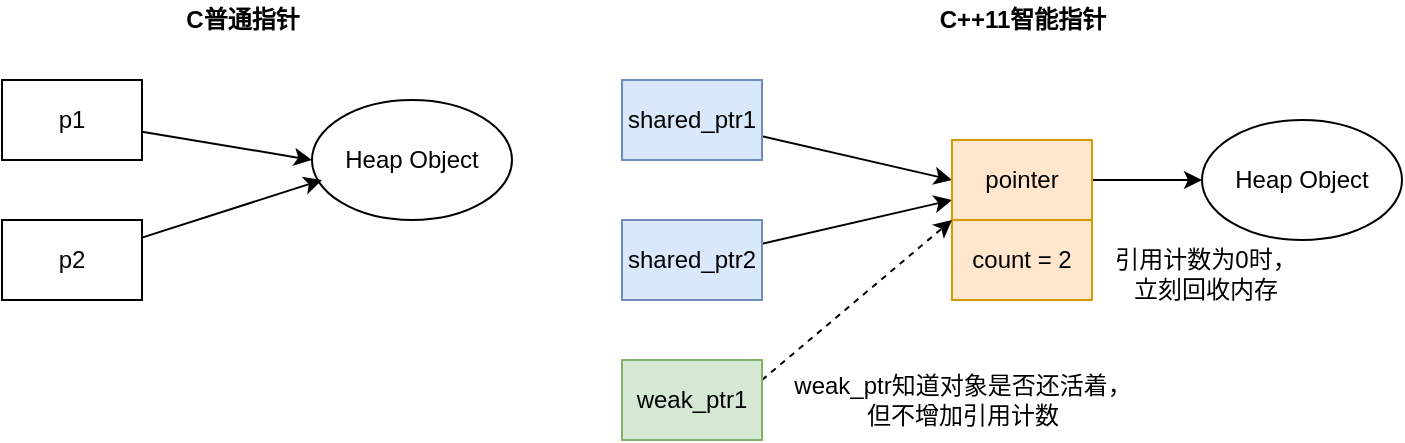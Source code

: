 <mxfile version="13.10.0" type="github">
  <diagram id="40izqB6BGIC4OMMsTiOs" name="第 1 页">
    <mxGraphModel dx="1422" dy="794" grid="1" gridSize="10" guides="1" tooltips="1" connect="1" arrows="1" fold="1" page="1" pageScale="1" pageWidth="827" pageHeight="1169" math="0" shadow="0">
      <root>
        <mxCell id="0" />
        <mxCell id="1" parent="0" />
        <mxCell id="W-OvwhTWphahuRwdmmZw-1" value="&lt;b&gt;C++11智能指针&lt;/b&gt;" style="text;html=1;align=center;verticalAlign=middle;resizable=0;points=[];autosize=1;" vertex="1" parent="1">
          <mxGeometry x="550" y="40" width="100" height="20" as="geometry" />
        </mxCell>
        <mxCell id="W-OvwhTWphahuRwdmmZw-2" value="&lt;b&gt;C普通指针&lt;/b&gt;" style="text;html=1;align=center;verticalAlign=middle;resizable=0;points=[];autosize=1;" vertex="1" parent="1">
          <mxGeometry x="175" y="40" width="70" height="20" as="geometry" />
        </mxCell>
        <mxCell id="W-OvwhTWphahuRwdmmZw-3" value="Heap Object" style="ellipse;whiteSpace=wrap;html=1;" vertex="1" parent="1">
          <mxGeometry x="245" y="90" width="100" height="60" as="geometry" />
        </mxCell>
        <mxCell id="W-OvwhTWphahuRwdmmZw-6" style="rounded=0;orthogonalLoop=1;jettySize=auto;html=1;entryX=0;entryY=0.5;entryDx=0;entryDy=0;" edge="1" parent="1" source="W-OvwhTWphahuRwdmmZw-4" target="W-OvwhTWphahuRwdmmZw-3">
          <mxGeometry relative="1" as="geometry" />
        </mxCell>
        <mxCell id="W-OvwhTWphahuRwdmmZw-4" value="p1" style="rounded=0;whiteSpace=wrap;html=1;" vertex="1" parent="1">
          <mxGeometry x="90" y="80" width="70" height="40" as="geometry" />
        </mxCell>
        <mxCell id="W-OvwhTWphahuRwdmmZw-7" style="edgeStyle=none;rounded=0;orthogonalLoop=1;jettySize=auto;html=1;" edge="1" parent="1" source="W-OvwhTWphahuRwdmmZw-5">
          <mxGeometry relative="1" as="geometry">
            <mxPoint x="250" y="130" as="targetPoint" />
          </mxGeometry>
        </mxCell>
        <mxCell id="W-OvwhTWphahuRwdmmZw-5" value="p2" style="rounded=0;whiteSpace=wrap;html=1;" vertex="1" parent="1">
          <mxGeometry x="90" y="150" width="70" height="40" as="geometry" />
        </mxCell>
        <mxCell id="W-OvwhTWphahuRwdmmZw-8" value="Heap Object" style="ellipse;whiteSpace=wrap;html=1;" vertex="1" parent="1">
          <mxGeometry x="690" y="100" width="100" height="60" as="geometry" />
        </mxCell>
        <mxCell id="W-OvwhTWphahuRwdmmZw-9" style="rounded=0;orthogonalLoop=1;jettySize=auto;html=1;entryX=0;entryY=0.5;entryDx=0;entryDy=0;" edge="1" source="W-OvwhTWphahuRwdmmZw-10" target="W-OvwhTWphahuRwdmmZw-14" parent="1">
          <mxGeometry relative="1" as="geometry">
            <mxPoint x="560" y="120" as="targetPoint" />
          </mxGeometry>
        </mxCell>
        <mxCell id="W-OvwhTWphahuRwdmmZw-10" value="shared_ptr1" style="rounded=0;whiteSpace=wrap;html=1;fillColor=#dae8fc;strokeColor=#6c8ebf;" vertex="1" parent="1">
          <mxGeometry x="400" y="80" width="70" height="40" as="geometry" />
        </mxCell>
        <mxCell id="W-OvwhTWphahuRwdmmZw-11" style="edgeStyle=none;rounded=0;orthogonalLoop=1;jettySize=auto;html=1;entryX=0;entryY=0.75;entryDx=0;entryDy=0;" edge="1" source="W-OvwhTWphahuRwdmmZw-12" parent="1" target="W-OvwhTWphahuRwdmmZw-14">
          <mxGeometry relative="1" as="geometry">
            <mxPoint x="560" y="130" as="targetPoint" />
          </mxGeometry>
        </mxCell>
        <mxCell id="W-OvwhTWphahuRwdmmZw-12" value="shared_ptr2" style="rounded=0;whiteSpace=wrap;html=1;fillColor=#dae8fc;strokeColor=#6c8ebf;" vertex="1" parent="1">
          <mxGeometry x="400" y="150" width="70" height="40" as="geometry" />
        </mxCell>
        <mxCell id="W-OvwhTWphahuRwdmmZw-16" style="edgeStyle=none;rounded=0;orthogonalLoop=1;jettySize=auto;html=1;entryX=0;entryY=0.5;entryDx=0;entryDy=0;" edge="1" parent="1" source="W-OvwhTWphahuRwdmmZw-14" target="W-OvwhTWphahuRwdmmZw-8">
          <mxGeometry relative="1" as="geometry" />
        </mxCell>
        <mxCell id="W-OvwhTWphahuRwdmmZw-14" value="pointer" style="rounded=0;whiteSpace=wrap;html=1;fillColor=#ffe6cc;strokeColor=#d79b00;" vertex="1" parent="1">
          <mxGeometry x="565" y="110" width="70" height="40" as="geometry" />
        </mxCell>
        <mxCell id="W-OvwhTWphahuRwdmmZw-15" value="count = 2" style="rounded=0;whiteSpace=wrap;html=1;fillColor=#ffe6cc;strokeColor=#d79b00;" vertex="1" parent="1">
          <mxGeometry x="565" y="150" width="70" height="40" as="geometry" />
        </mxCell>
        <mxCell id="W-OvwhTWphahuRwdmmZw-18" style="edgeStyle=none;rounded=0;orthogonalLoop=1;jettySize=auto;html=1;entryX=0;entryY=0;entryDx=0;entryDy=0;dashed=1;exitX=1;exitY=0.25;exitDx=0;exitDy=0;" edge="1" parent="1" source="W-OvwhTWphahuRwdmmZw-17" target="W-OvwhTWphahuRwdmmZw-15">
          <mxGeometry relative="1" as="geometry" />
        </mxCell>
        <mxCell id="W-OvwhTWphahuRwdmmZw-17" value="weak_ptr1" style="rounded=0;whiteSpace=wrap;html=1;fillColor=#d5e8d4;strokeColor=#82b366;" vertex="1" parent="1">
          <mxGeometry x="400" y="220" width="70" height="40" as="geometry" />
        </mxCell>
        <mxCell id="W-OvwhTWphahuRwdmmZw-19" value="weak_ptr知道对象是否还活着，&lt;br&gt;但不增加引用计数" style="text;html=1;align=center;verticalAlign=middle;resizable=0;points=[];autosize=1;" vertex="1" parent="1">
          <mxGeometry x="480" y="225" width="180" height="30" as="geometry" />
        </mxCell>
        <mxCell id="W-OvwhTWphahuRwdmmZw-20" value="引用计数为0时，立刻回收内存" style="text;html=1;strokeColor=none;fillColor=none;align=center;verticalAlign=middle;whiteSpace=wrap;rounded=0;" vertex="1" parent="1">
          <mxGeometry x="642" y="167" width="100" height="20" as="geometry" />
        </mxCell>
      </root>
    </mxGraphModel>
  </diagram>
</mxfile>
